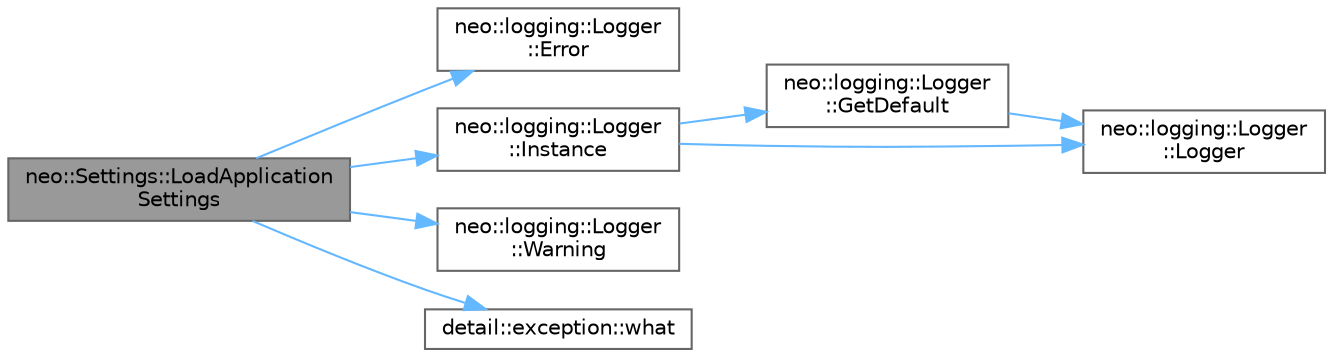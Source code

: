 digraph "neo::Settings::LoadApplicationSettings"
{
 // LATEX_PDF_SIZE
  bgcolor="transparent";
  edge [fontname=Helvetica,fontsize=10,labelfontname=Helvetica,labelfontsize=10];
  node [fontname=Helvetica,fontsize=10,shape=box,height=0.2,width=0.4];
  rankdir="LR";
  Node1 [id="Node000001",label="neo::Settings::LoadApplication\lSettings",height=0.2,width=0.4,color="gray40", fillcolor="grey60", style="filled", fontcolor="black",tooltip="Loads application settings from JSON."];
  Node1 -> Node2 [id="edge1_Node000001_Node000002",color="steelblue1",style="solid",tooltip=" "];
  Node2 [id="Node000002",label="neo::logging::Logger\l::Error",height=0.2,width=0.4,color="grey40", fillcolor="white", style="filled",URL="$classneo_1_1logging_1_1_logger.html#ab2af17208a339e979fef8368a7ea05cc",tooltip="Log an error message."];
  Node1 -> Node3 [id="edge2_Node000001_Node000003",color="steelblue1",style="solid",tooltip=" "];
  Node3 [id="Node000003",label="neo::logging::Logger\l::Instance",height=0.2,width=0.4,color="grey40", fillcolor="white", style="filled",URL="$classneo_1_1logging_1_1_logger.html#ae6d1d8d54985e37831b0f0e66b61be87",tooltip="Get the singleton logger instance (alias for GetDefault)"];
  Node3 -> Node4 [id="edge3_Node000003_Node000004",color="steelblue1",style="solid",tooltip=" "];
  Node4 [id="Node000004",label="neo::logging::Logger\l::GetDefault",height=0.2,width=0.4,color="grey40", fillcolor="white", style="filled",URL="$classneo_1_1logging_1_1_logger.html#abff18ad1faab25601174fa98b85159b9",tooltip="Get the default logger instance."];
  Node4 -> Node5 [id="edge4_Node000004_Node000005",color="steelblue1",style="solid",tooltip=" "];
  Node5 [id="Node000005",label="neo::logging::Logger\l::Logger",height=0.2,width=0.4,color="grey40", fillcolor="white", style="filled",URL="$classneo_1_1logging_1_1_logger.html#a8e3e3c0db70c7a54b526744fc406eb55",tooltip="Constructor."];
  Node3 -> Node5 [id="edge5_Node000003_Node000005",color="steelblue1",style="solid",tooltip=" "];
  Node1 -> Node6 [id="edge6_Node000001_Node000006",color="steelblue1",style="solid",tooltip=" "];
  Node6 [id="Node000006",label="neo::logging::Logger\l::Warning",height=0.2,width=0.4,color="grey40", fillcolor="white", style="filled",URL="$classneo_1_1logging_1_1_logger.html#a1a2d08946a4595c714c95eeef473ca5d",tooltip="Log a warning message (alias for Warn)"];
  Node1 -> Node7 [id="edge7_Node000001_Node000007",color="steelblue1",style="solid",tooltip=" "];
  Node7 [id="Node000007",label="detail::exception::what",height=0.2,width=0.4,color="grey40", fillcolor="white", style="filled",URL="$classdetail_1_1exception.html#ae75d7315f5f2d85958da6d961375caf0",tooltip="returns the explanatory string"];
}
